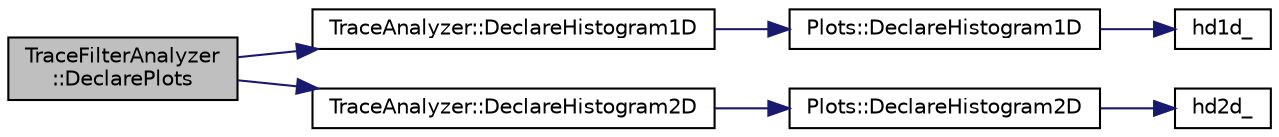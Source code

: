 digraph "TraceFilterAnalyzer::DeclarePlots"
{
  edge [fontname="Helvetica",fontsize="10",labelfontname="Helvetica",labelfontsize="10"];
  node [fontname="Helvetica",fontsize="10",shape=record];
  rankdir="LR";
  Node1 [label="TraceFilterAnalyzer\l::DeclarePlots",height=0.2,width=0.4,color="black", fillcolor="grey75", style="filled", fontcolor="black"];
  Node1 -> Node2 [color="midnightblue",fontsize="10",style="solid",fontname="Helvetica"];
  Node2 [label="TraceAnalyzer::DeclareHistogram1D",height=0.2,width=0.4,color="black", fillcolor="white", style="filled",URL="$d2/dbc/class_trace_analyzer.html#ae69ed5e7efc0f51a7465092339ae9ebf",tooltip="Declares a 1D histogram calls the C++ wrapper for DAMM. "];
  Node2 -> Node3 [color="midnightblue",fontsize="10",style="solid",fontname="Helvetica"];
  Node3 [label="Plots::DeclareHistogram1D",height=0.2,width=0.4,color="black", fillcolor="white", style="filled",URL="$d7/d8b/class_plots.html#a126b1dfe1d671776ee1caddc7cc249b9",tooltip="Declares a 1D histogram calls the C++ wrapper for DAMM. "];
  Node3 -> Node4 [color="midnightblue",fontsize="10",style="solid",fontname="Helvetica"];
  Node4 [label="hd1d_",height=0.2,width=0.4,color="black", fillcolor="white", style="filled",URL="$da/d57/_scanor_8hpp.html#ae9985183725e9354913756c7f86d355a",tooltip="create a DAMM 1D histogram args are damm id, half-words per channel, param length, hist length, low x-range, high x-range, and title "];
  Node1 -> Node5 [color="midnightblue",fontsize="10",style="solid",fontname="Helvetica"];
  Node5 [label="TraceAnalyzer::DeclareHistogram2D",height=0.2,width=0.4,color="black", fillcolor="white", style="filled",URL="$d2/dbc/class_trace_analyzer.html#a1460ab87f2ad0f4bc895ba9332007a01",tooltip="Declares a 2D histogram calls the C++ wrapper for DAMM. "];
  Node5 -> Node6 [color="midnightblue",fontsize="10",style="solid",fontname="Helvetica"];
  Node6 [label="Plots::DeclareHistogram2D",height=0.2,width=0.4,color="black", fillcolor="white", style="filled",URL="$d7/d8b/class_plots.html#a59a2ffc3288d877c695346d82499e769",tooltip="Declares a 2D histogram calls the C++ wrapper for DAMM. "];
  Node6 -> Node7 [color="midnightblue",fontsize="10",style="solid",fontname="Helvetica"];
  Node7 [label="hd2d_",height=0.2,width=0.4,color="black", fillcolor="white", style="filled",URL="$da/d57/_scanor_8hpp.html#a65d497b6686f1daba9896091bada3eb1",tooltip="create a DAMM 2D histogram "];
}
